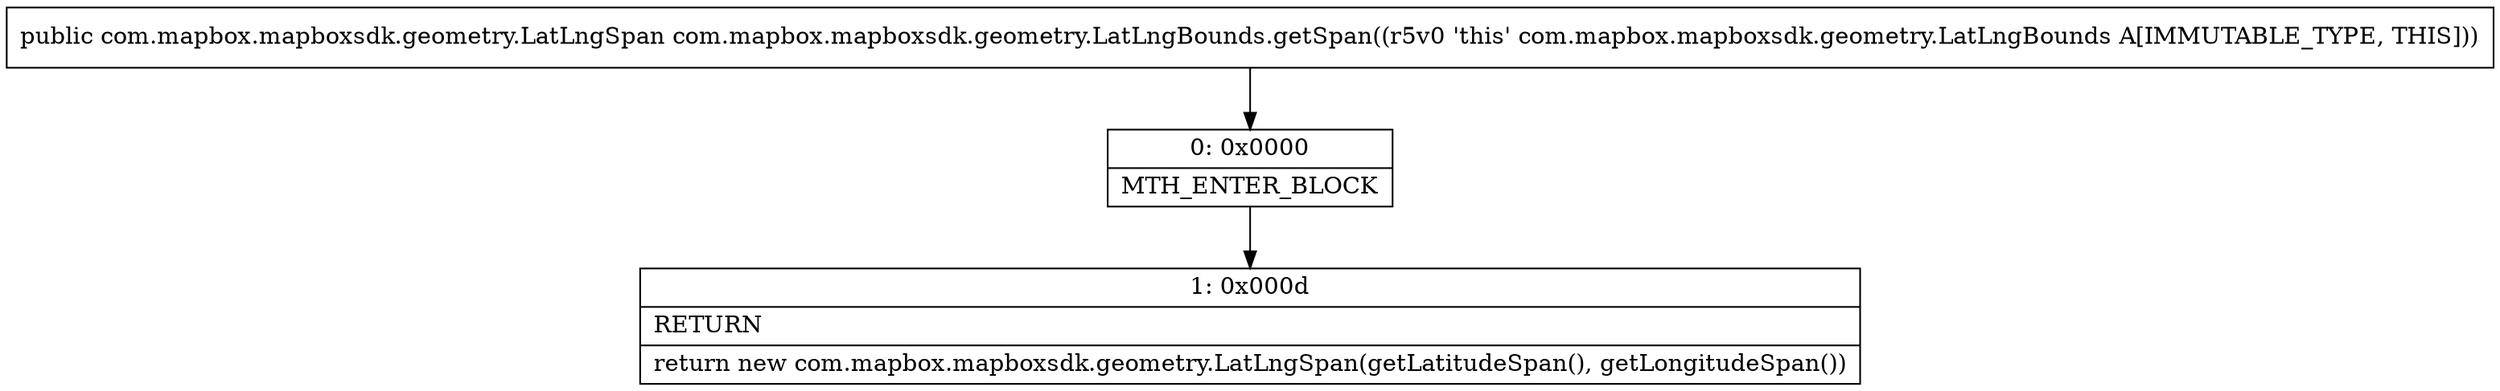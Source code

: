 digraph "CFG forcom.mapbox.mapboxsdk.geometry.LatLngBounds.getSpan()Lcom\/mapbox\/mapboxsdk\/geometry\/LatLngSpan;" {
Node_0 [shape=record,label="{0\:\ 0x0000|MTH_ENTER_BLOCK\l}"];
Node_1 [shape=record,label="{1\:\ 0x000d|RETURN\l|return new com.mapbox.mapboxsdk.geometry.LatLngSpan(getLatitudeSpan(), getLongitudeSpan())\l}"];
MethodNode[shape=record,label="{public com.mapbox.mapboxsdk.geometry.LatLngSpan com.mapbox.mapboxsdk.geometry.LatLngBounds.getSpan((r5v0 'this' com.mapbox.mapboxsdk.geometry.LatLngBounds A[IMMUTABLE_TYPE, THIS])) }"];
MethodNode -> Node_0;
Node_0 -> Node_1;
}

